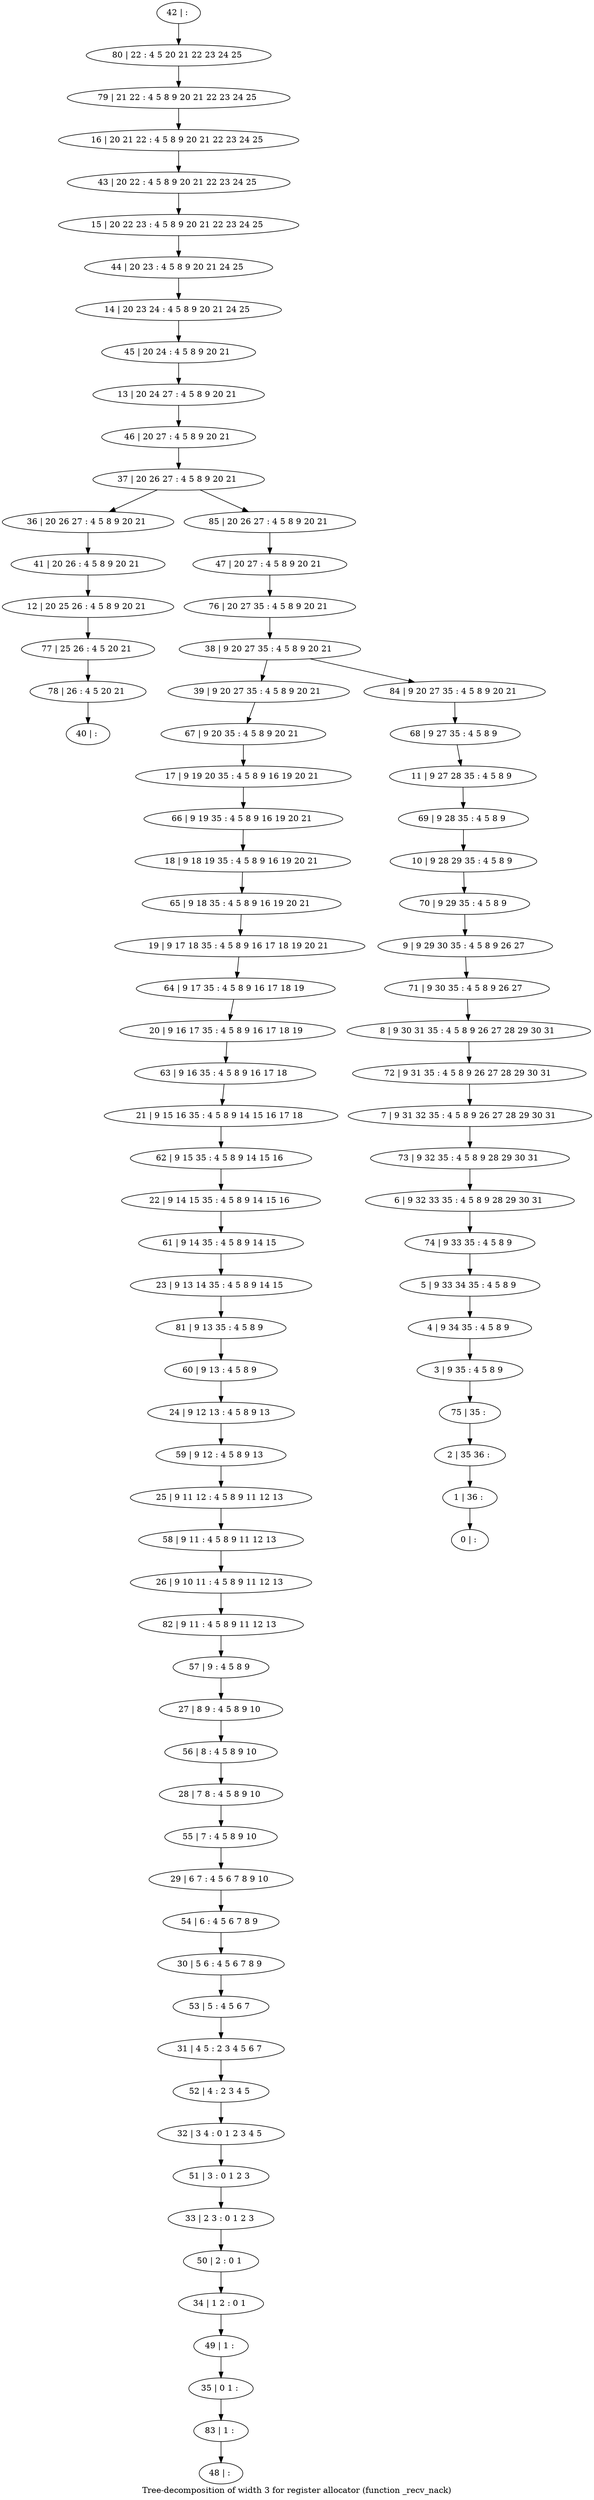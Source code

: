digraph G {
graph [label="Tree-decomposition of width 3 for register allocator (function _recv_nack)"]
0[label="0 | : "];
1[label="1 | 36 : "];
2[label="2 | 35 36 : "];
3[label="3 | 9 35 : 4 5 8 9 "];
4[label="4 | 9 34 35 : 4 5 8 9 "];
5[label="5 | 9 33 34 35 : 4 5 8 9 "];
6[label="6 | 9 32 33 35 : 4 5 8 9 28 29 30 31 "];
7[label="7 | 9 31 32 35 : 4 5 8 9 26 27 28 29 30 31 "];
8[label="8 | 9 30 31 35 : 4 5 8 9 26 27 28 29 30 31 "];
9[label="9 | 9 29 30 35 : 4 5 8 9 26 27 "];
10[label="10 | 9 28 29 35 : 4 5 8 9 "];
11[label="11 | 9 27 28 35 : 4 5 8 9 "];
12[label="12 | 20 25 26 : 4 5 8 9 20 21 "];
13[label="13 | 20 24 27 : 4 5 8 9 20 21 "];
14[label="14 | 20 23 24 : 4 5 8 9 20 21 24 25 "];
15[label="15 | 20 22 23 : 4 5 8 9 20 21 22 23 24 25 "];
16[label="16 | 20 21 22 : 4 5 8 9 20 21 22 23 24 25 "];
17[label="17 | 9 19 20 35 : 4 5 8 9 16 19 20 21 "];
18[label="18 | 9 18 19 35 : 4 5 8 9 16 19 20 21 "];
19[label="19 | 9 17 18 35 : 4 5 8 9 16 17 18 19 20 21 "];
20[label="20 | 9 16 17 35 : 4 5 8 9 16 17 18 19 "];
21[label="21 | 9 15 16 35 : 4 5 8 9 14 15 16 17 18 "];
22[label="22 | 9 14 15 35 : 4 5 8 9 14 15 16 "];
23[label="23 | 9 13 14 35 : 4 5 8 9 14 15 "];
24[label="24 | 9 12 13 : 4 5 8 9 13 "];
25[label="25 | 9 11 12 : 4 5 8 9 11 12 13 "];
26[label="26 | 9 10 11 : 4 5 8 9 11 12 13 "];
27[label="27 | 8 9 : 4 5 8 9 10 "];
28[label="28 | 7 8 : 4 5 8 9 10 "];
29[label="29 | 6 7 : 4 5 6 7 8 9 10 "];
30[label="30 | 5 6 : 4 5 6 7 8 9 "];
31[label="31 | 4 5 : 2 3 4 5 6 7 "];
32[label="32 | 3 4 : 0 1 2 3 4 5 "];
33[label="33 | 2 3 : 0 1 2 3 "];
34[label="34 | 1 2 : 0 1 "];
35[label="35 | 0 1 : "];
36[label="36 | 20 26 27 : 4 5 8 9 20 21 "];
37[label="37 | 20 26 27 : 4 5 8 9 20 21 "];
38[label="38 | 9 20 27 35 : 4 5 8 9 20 21 "];
39[label="39 | 9 20 27 35 : 4 5 8 9 20 21 "];
40[label="40 | : "];
41[label="41 | 20 26 : 4 5 8 9 20 21 "];
42[label="42 | : "];
43[label="43 | 20 22 : 4 5 8 9 20 21 22 23 24 25 "];
44[label="44 | 20 23 : 4 5 8 9 20 21 24 25 "];
45[label="45 | 20 24 : 4 5 8 9 20 21 "];
46[label="46 | 20 27 : 4 5 8 9 20 21 "];
47[label="47 | 20 27 : 4 5 8 9 20 21 "];
48[label="48 | : "];
49[label="49 | 1 : "];
50[label="50 | 2 : 0 1 "];
51[label="51 | 3 : 0 1 2 3 "];
52[label="52 | 4 : 2 3 4 5 "];
53[label="53 | 5 : 4 5 6 7 "];
54[label="54 | 6 : 4 5 6 7 8 9 "];
55[label="55 | 7 : 4 5 8 9 10 "];
56[label="56 | 8 : 4 5 8 9 10 "];
57[label="57 | 9 : 4 5 8 9 "];
58[label="58 | 9 11 : 4 5 8 9 11 12 13 "];
59[label="59 | 9 12 : 4 5 8 9 13 "];
60[label="60 | 9 13 : 4 5 8 9 "];
61[label="61 | 9 14 35 : 4 5 8 9 14 15 "];
62[label="62 | 9 15 35 : 4 5 8 9 14 15 16 "];
63[label="63 | 9 16 35 : 4 5 8 9 16 17 18 "];
64[label="64 | 9 17 35 : 4 5 8 9 16 17 18 19 "];
65[label="65 | 9 18 35 : 4 5 8 9 16 19 20 21 "];
66[label="66 | 9 19 35 : 4 5 8 9 16 19 20 21 "];
67[label="67 | 9 20 35 : 4 5 8 9 20 21 "];
68[label="68 | 9 27 35 : 4 5 8 9 "];
69[label="69 | 9 28 35 : 4 5 8 9 "];
70[label="70 | 9 29 35 : 4 5 8 9 "];
71[label="71 | 9 30 35 : 4 5 8 9 26 27 "];
72[label="72 | 9 31 35 : 4 5 8 9 26 27 28 29 30 31 "];
73[label="73 | 9 32 35 : 4 5 8 9 28 29 30 31 "];
74[label="74 | 9 33 35 : 4 5 8 9 "];
75[label="75 | 35 : "];
76[label="76 | 20 27 35 : 4 5 8 9 20 21 "];
77[label="77 | 25 26 : 4 5 20 21 "];
78[label="78 | 26 : 4 5 20 21 "];
79[label="79 | 21 22 : 4 5 8 9 20 21 22 23 24 25 "];
80[label="80 | 22 : 4 5 20 21 22 23 24 25 "];
81[label="81 | 9 13 35 : 4 5 8 9 "];
82[label="82 | 9 11 : 4 5 8 9 11 12 13 "];
83[label="83 | 1 : "];
84[label="84 | 9 20 27 35 : 4 5 8 9 20 21 "];
85[label="85 | 20 26 27 : 4 5 8 9 20 21 "];
41->12 ;
36->41 ;
49->35 ;
34->49 ;
50->34 ;
33->50 ;
51->33 ;
32->51 ;
52->32 ;
31->52 ;
53->31 ;
30->53 ;
54->30 ;
29->54 ;
55->29 ;
28->55 ;
56->28 ;
27->56 ;
57->27 ;
58->26 ;
25->58 ;
59->25 ;
24->59 ;
60->24 ;
61->23 ;
22->61 ;
62->22 ;
21->62 ;
63->21 ;
20->63 ;
64->20 ;
19->64 ;
65->19 ;
18->65 ;
66->18 ;
17->66 ;
67->17 ;
39->67 ;
12->77 ;
78->40 ;
77->78 ;
81->60 ;
23->81 ;
82->57 ;
26->82 ;
83->48 ;
35->83 ;
42->80 ;
80->79 ;
79->16 ;
16->43 ;
43->15 ;
15->44 ;
44->14 ;
14->45 ;
45->13 ;
13->46 ;
46->37 ;
47->76 ;
76->38 ;
68->11 ;
11->69 ;
69->10 ;
10->70 ;
70->9 ;
9->71 ;
71->8 ;
8->72 ;
72->7 ;
7->73 ;
73->6 ;
6->74 ;
74->5 ;
5->4 ;
4->3 ;
3->75 ;
75->2 ;
2->1 ;
1->0 ;
84->68 ;
85->47 ;
38->39 ;
38->84 ;
37->36 ;
37->85 ;
}
